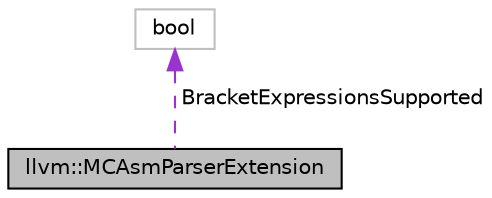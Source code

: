 digraph "llvm::MCAsmParserExtension"
{
 // LATEX_PDF_SIZE
  bgcolor="transparent";
  edge [fontname="Helvetica",fontsize="10",labelfontname="Helvetica",labelfontsize="10"];
  node [fontname="Helvetica",fontsize="10",shape=record];
  Node1 [label="llvm::MCAsmParserExtension",height=0.2,width=0.4,color="black", fillcolor="grey75", style="filled", fontcolor="black",tooltip="Generic interface for extending the MCAsmParser, which is implemented by target and object file assem..."];
  Node2 -> Node1 [dir="back",color="darkorchid3",fontsize="10",style="dashed",label=" BracketExpressionsSupported" ,fontname="Helvetica"];
  Node2 [label="bool",height=0.2,width=0.4,color="grey75",tooltip=" "];
}
